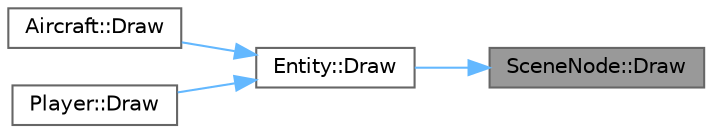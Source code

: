 digraph "SceneNode::Draw"
{
 // LATEX_PDF_SIZE
  bgcolor="transparent";
  edge [fontname=Helvetica,fontsize=10,labelfontname=Helvetica,labelfontsize=10];
  node [fontname=Helvetica,fontsize=10,shape=box,height=0.2,width=0.4];
  rankdir="RL";
  Node1 [label="SceneNode::Draw",height=0.2,width=0.4,color="gray40", fillcolor="grey60", style="filled", fontcolor="black",tooltip=" "];
  Node1 -> Node2 [dir="back",color="steelblue1",style="solid"];
  Node2 [label="Entity::Draw",height=0.2,width=0.4,color="grey40", fillcolor="white", style="filled",URL="$class_entity.html#acd47026ad7c92f1fbc74aebf6cc21c73",tooltip=" "];
  Node2 -> Node3 [dir="back",color="steelblue1",style="solid"];
  Node3 [label="Aircraft::Draw",height=0.2,width=0.4,color="grey40", fillcolor="white", style="filled",URL="$class_aircraft.html#a9ac5b18ff8fb21a428b43a1e5186da3f",tooltip=" "];
  Node2 -> Node4 [dir="back",color="steelblue1",style="solid"];
  Node4 [label="Player::Draw",height=0.2,width=0.4,color="grey40", fillcolor="white", style="filled",URL="$class_player.html#a25fd192b51bbbfbb198531dccb6e33c1",tooltip=" "];
}
